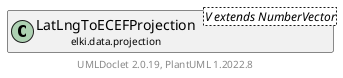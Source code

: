 @startuml
    remove .*\.(Instance|Par|Parameterizer|Factory)$
    set namespaceSeparator none
    hide empty fields
    hide empty methods

    class "<size:14>LatLngToECEFProjection.Par\n<size:10>elki.data.projection" as elki.data.projection.LatLngToECEFProjection.Par {
        ~model: EarthModel
        +configure(Parameterization): void
        +make(): LatLngToECEFProjection<NumberVector>
    }

    interface "<size:14>Parameterizer\n<size:10>elki.utilities.optionhandling" as elki.utilities.optionhandling.Parameterizer [[../../utilities/optionhandling/Parameterizer.html]] {
        {abstract} +make(): Object
    }
    class "<size:14>LatLngToECEFProjection\n<size:10>elki.data.projection" as elki.data.projection.LatLngToECEFProjection<V extends NumberVector> [[LatLngToECEFProjection.html]]

    elki.utilities.optionhandling.Parameterizer <|.. elki.data.projection.LatLngToECEFProjection.Par
    elki.data.projection.LatLngToECEFProjection +-- elki.data.projection.LatLngToECEFProjection.Par

    center footer UMLDoclet 2.0.19, PlantUML 1.2022.8
@enduml
